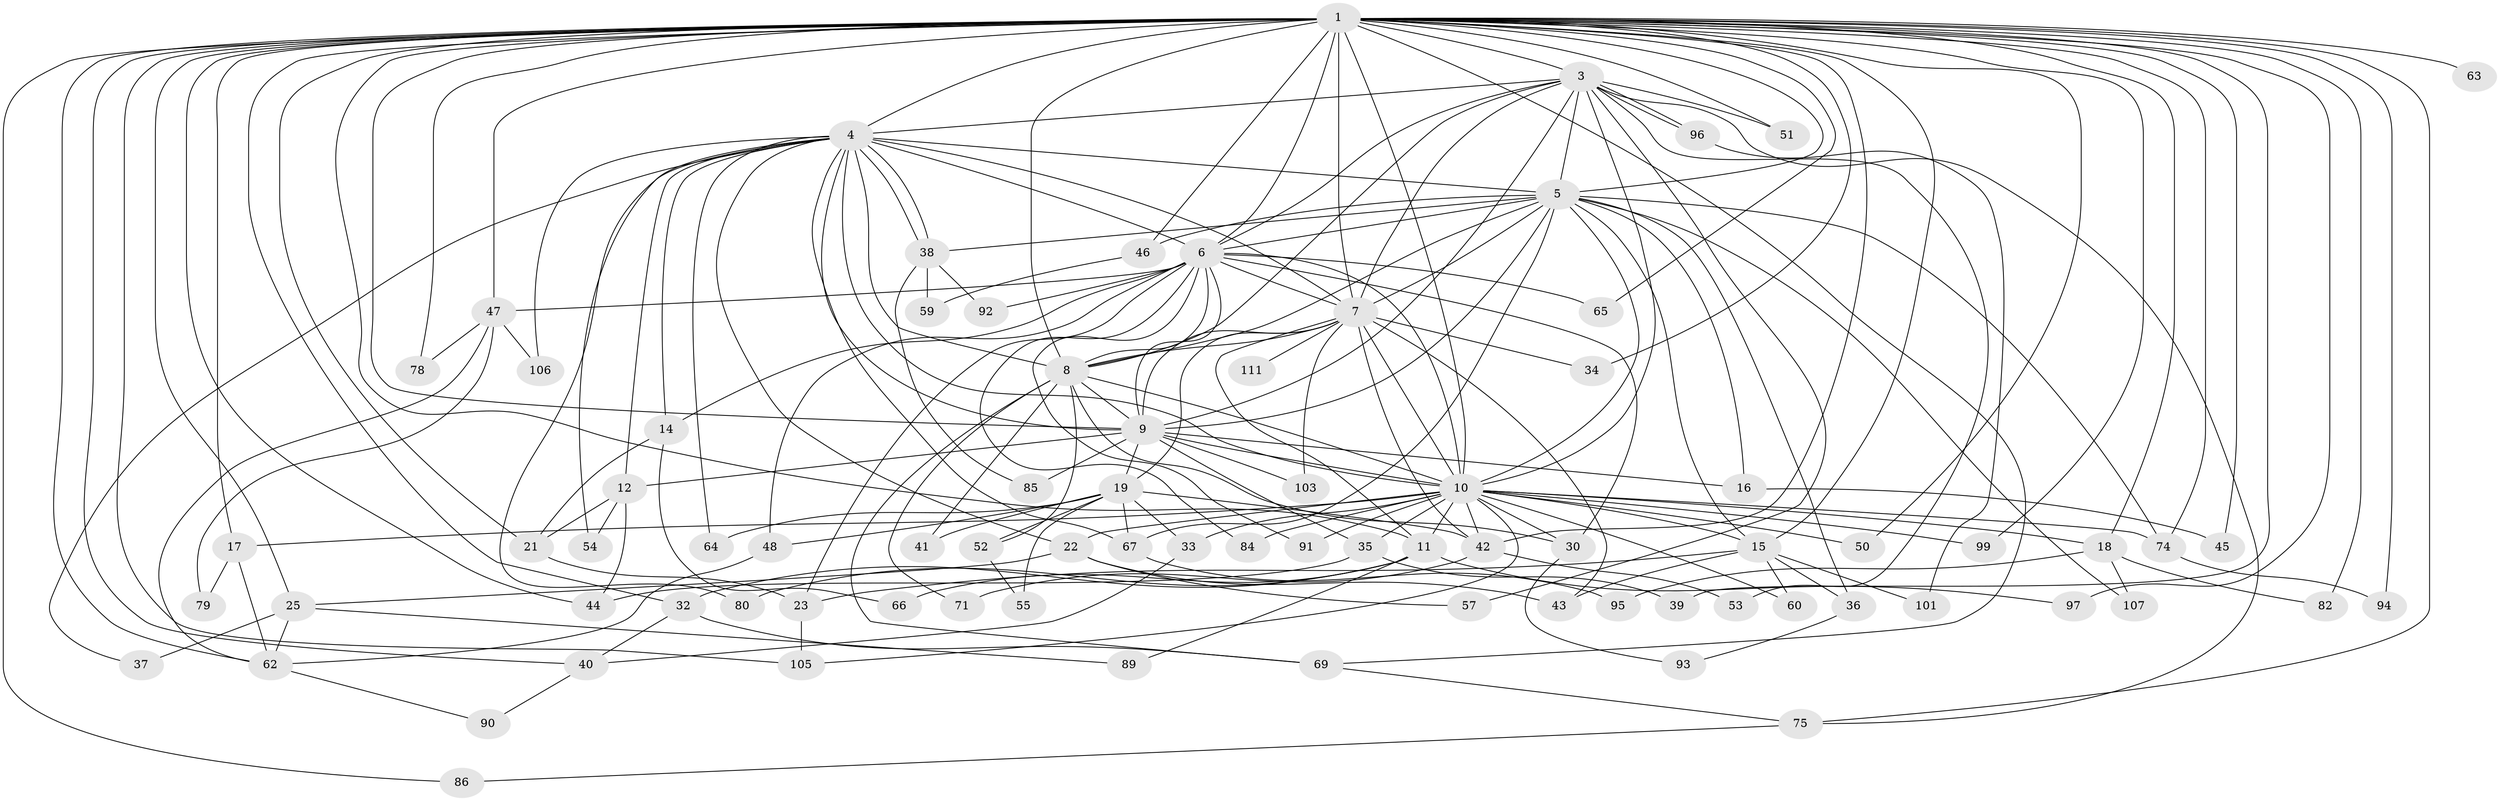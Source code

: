 // Generated by graph-tools (version 1.1) at 2025/23/03/03/25 07:23:42]
// undirected, 81 vertices, 197 edges
graph export_dot {
graph [start="1"]
  node [color=gray90,style=filled];
  1 [super="+2"];
  3 [super="+26"];
  4 [super="+102"];
  5 [super="+13"];
  6 [super="+28"];
  7 [super="+98"];
  8 [super="+108"];
  9 [super="+29"];
  10 [super="+31"];
  11 [super="+27"];
  12 [super="+72"];
  14;
  15 [super="+24"];
  16;
  17 [super="+73"];
  18;
  19 [super="+20"];
  21;
  22 [super="+83"];
  23 [super="+110"];
  25 [super="+70"];
  30 [super="+88"];
  32;
  33 [super="+61"];
  34;
  35;
  36;
  37;
  38 [super="+58"];
  39;
  40 [super="+68"];
  41;
  42 [super="+49"];
  43 [super="+109"];
  44 [super="+56"];
  45;
  46;
  47 [super="+77"];
  48;
  50;
  51;
  52;
  53;
  54;
  55;
  57;
  59;
  60;
  62 [super="+76"];
  63;
  64;
  65;
  66;
  67 [super="+100"];
  69 [super="+87"];
  71;
  74 [super="+81"];
  75 [super="+104"];
  78;
  79;
  80;
  82;
  84;
  85;
  86;
  89;
  90;
  91;
  92;
  93;
  94;
  95;
  96;
  97;
  99;
  101;
  103;
  105;
  106;
  107;
  111;
  1 -- 3 [weight=2];
  1 -- 4 [weight=2];
  1 -- 5 [weight=2];
  1 -- 6 [weight=2];
  1 -- 7 [weight=2];
  1 -- 8 [weight=2];
  1 -- 9 [weight=3];
  1 -- 10 [weight=2];
  1 -- 11;
  1 -- 17;
  1 -- 40;
  1 -- 51;
  1 -- 69;
  1 -- 78;
  1 -- 82;
  1 -- 86;
  1 -- 105;
  1 -- 65;
  1 -- 15;
  1 -- 18;
  1 -- 21;
  1 -- 25;
  1 -- 94;
  1 -- 32;
  1 -- 97;
  1 -- 34;
  1 -- 99;
  1 -- 39;
  1 -- 42;
  1 -- 44;
  1 -- 45;
  1 -- 46;
  1 -- 47;
  1 -- 50;
  1 -- 62;
  1 -- 63;
  1 -- 75;
  1 -- 74;
  3 -- 4;
  3 -- 5;
  3 -- 6;
  3 -- 7;
  3 -- 8;
  3 -- 9;
  3 -- 10 [weight=2];
  3 -- 51;
  3 -- 53;
  3 -- 57;
  3 -- 75;
  3 -- 96;
  3 -- 96;
  4 -- 5;
  4 -- 6;
  4 -- 7;
  4 -- 8 [weight=2];
  4 -- 9;
  4 -- 10;
  4 -- 12;
  4 -- 14;
  4 -- 22;
  4 -- 37;
  4 -- 38;
  4 -- 38;
  4 -- 54;
  4 -- 64;
  4 -- 67;
  4 -- 80;
  4 -- 106;
  5 -- 6;
  5 -- 7;
  5 -- 8 [weight=2];
  5 -- 9;
  5 -- 10;
  5 -- 15;
  5 -- 36;
  5 -- 46;
  5 -- 74;
  5 -- 107;
  5 -- 16;
  5 -- 67;
  5 -- 38;
  6 -- 7;
  6 -- 8;
  6 -- 9;
  6 -- 10;
  6 -- 14;
  6 -- 30;
  6 -- 47;
  6 -- 48;
  6 -- 65;
  6 -- 84;
  6 -- 91;
  6 -- 92;
  6 -- 23;
  7 -- 8;
  7 -- 9;
  7 -- 10 [weight=2];
  7 -- 19;
  7 -- 34;
  7 -- 43;
  7 -- 111 [weight=2];
  7 -- 11;
  7 -- 42;
  7 -- 103;
  8 -- 9 [weight=2];
  8 -- 10;
  8 -- 30;
  8 -- 41;
  8 -- 52;
  8 -- 69;
  8 -- 71;
  9 -- 10;
  9 -- 12;
  9 -- 16;
  9 -- 19 [weight=2];
  9 -- 35;
  9 -- 85;
  9 -- 103;
  10 -- 11;
  10 -- 17 [weight=2];
  10 -- 18;
  10 -- 22 [weight=2];
  10 -- 33 [weight=2];
  10 -- 35;
  10 -- 42;
  10 -- 50;
  10 -- 60;
  10 -- 74;
  10 -- 84;
  10 -- 91;
  10 -- 99;
  10 -- 105;
  10 -- 15;
  10 -- 30;
  11 -- 32;
  11 -- 66;
  11 -- 80;
  11 -- 89;
  11 -- 97;
  12 -- 44;
  12 -- 54;
  12 -- 21;
  14 -- 21;
  14 -- 66;
  15 -- 23;
  15 -- 60;
  15 -- 101;
  15 -- 43;
  15 -- 36;
  16 -- 45;
  17 -- 79;
  17 -- 62;
  18 -- 82;
  18 -- 95;
  18 -- 107;
  19 -- 33;
  19 -- 41;
  19 -- 42;
  19 -- 48;
  19 -- 52;
  19 -- 55;
  19 -- 64;
  19 -- 67;
  21 -- 23;
  22 -- 25;
  22 -- 43;
  22 -- 57;
  23 -- 105;
  25 -- 37;
  25 -- 89;
  25 -- 62;
  30 -- 93;
  32 -- 40;
  32 -- 69;
  33 -- 40;
  35 -- 39;
  35 -- 44;
  36 -- 93;
  38 -- 85;
  38 -- 59;
  38 -- 92;
  40 -- 90;
  42 -- 71;
  42 -- 53;
  46 -- 59;
  47 -- 78;
  47 -- 106;
  47 -- 79;
  47 -- 62;
  48 -- 62;
  52 -- 55;
  62 -- 90;
  67 -- 95;
  69 -- 75;
  74 -- 94;
  75 -- 86;
  96 -- 101;
}
